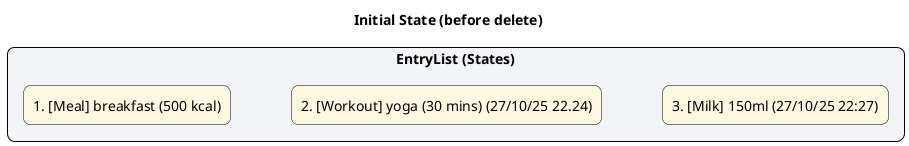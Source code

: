 @startuml
title **Initial State (before delete)**

skinparam shadowing false
skinparam defaultFontName Arial
skinparam roundcorner 15
skinparam packageStyle rectangle
skinparam rectangle {
  BorderColor black
  BackgroundColor white
}

' --- Color definitions ---
!define FRAME   #F2F4F7
!define CARD    #FFF8E1
!define POINTER #E3F2FD

' Force top-to-bottom layout
top to bottom direction

' === EntryList frame with horizontal entries ===
rectangle "EntryList (States)" as frame FRAME {
  left to right direction
  rectangle "1. [Meal] breakfast (500 kcal)" as e1 CARD
  rectangle "2. [Workout] yoga (30 mins) (27/10/25 22.24)" as e2 CARD
  rectangle "3. [Milk] 150ml (27/10/25 22:27)" as e3 CARD
  e1 -[hidden]-> e2
  e2 -[hidden]-> e3
}

@enduml
